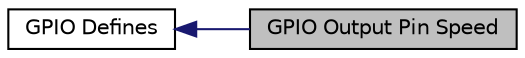 digraph "GPIO Output Pin Speed"
{
  edge [fontname="Helvetica",fontsize="10",labelfontname="Helvetica",labelfontsize="10"];
  node [fontname="Helvetica",fontsize="10",shape=record];
  rankdir=LR;
  Node0 [label="GPIO Output Pin Speed",height=0.2,width=0.4,color="black", fillcolor="grey75", style="filled" fontcolor="black"];
  Node1 [label="GPIO Defines",height=0.2,width=0.4,color="black", fillcolor="white", style="filled",URL="$group__gpio__defines.html",tooltip="Defined Constants and Types for the STM32L1xx General Purpose I/O"];
  Node1->Node0 [shape=plaintext, color="midnightblue", dir="back", style="solid"];
}
